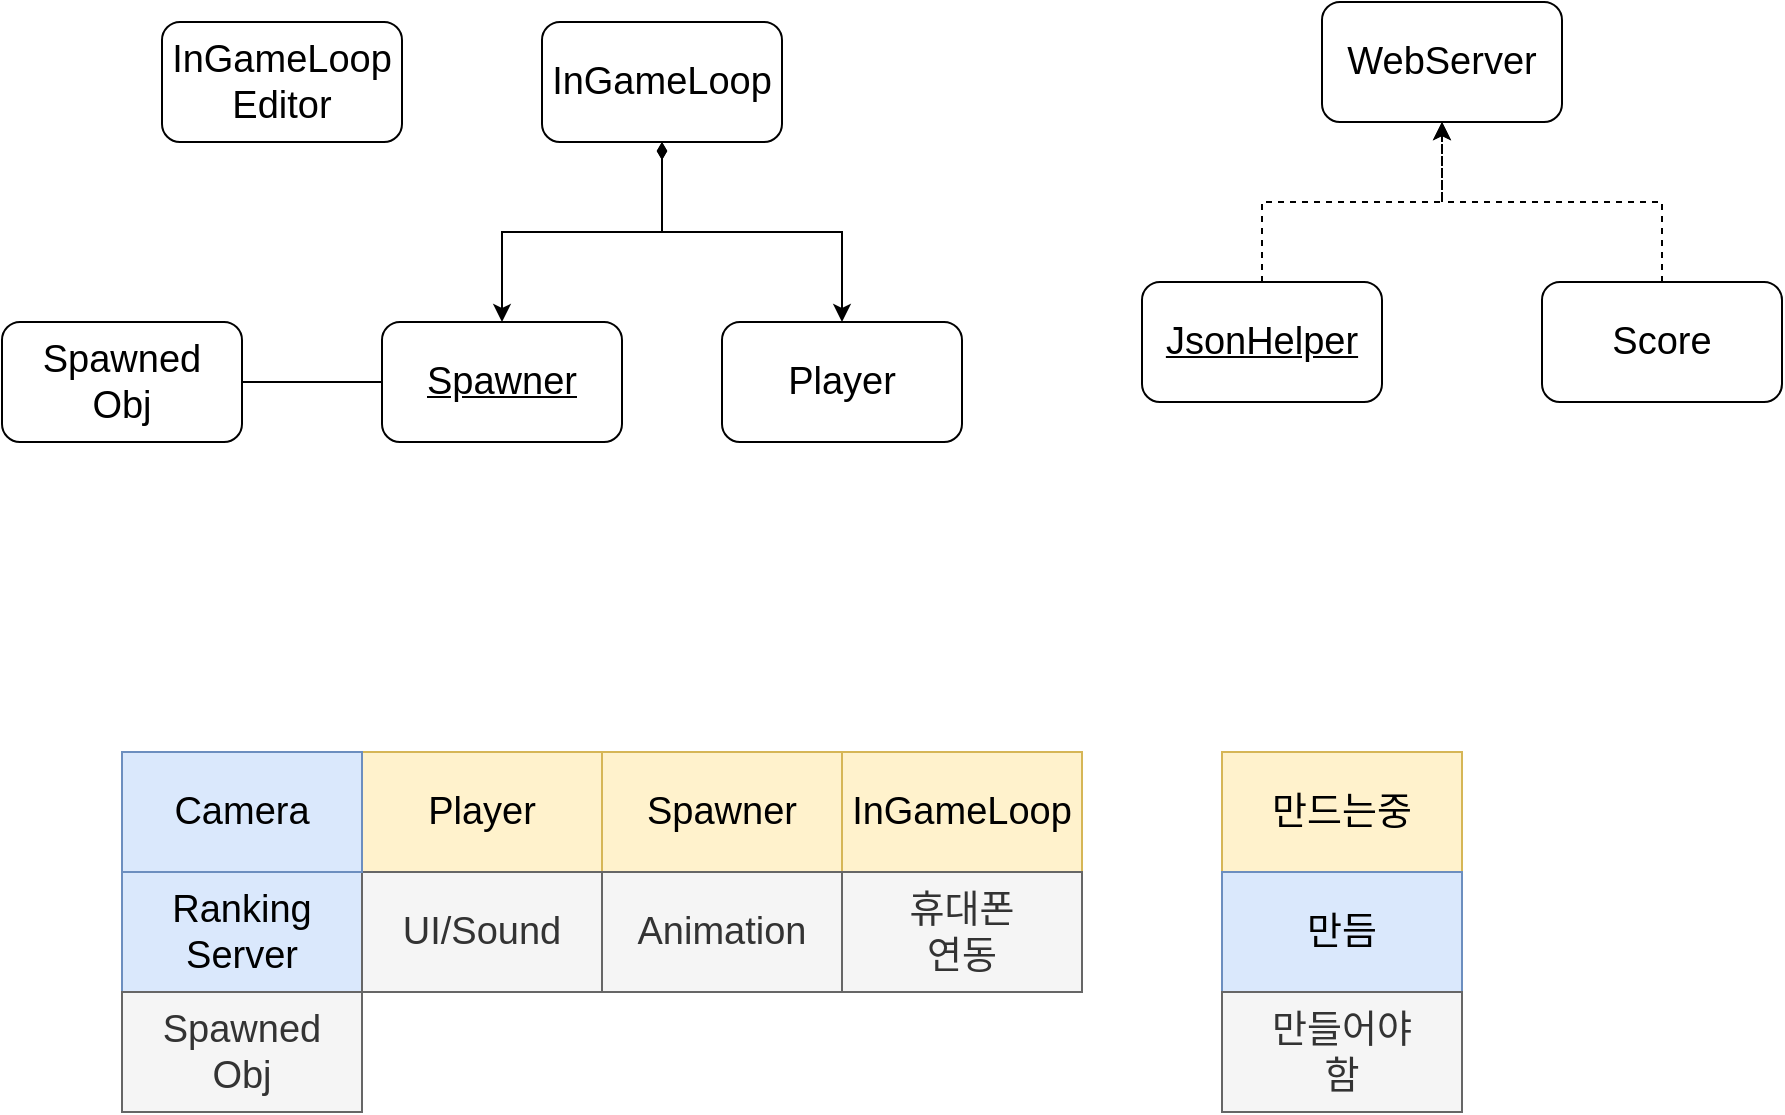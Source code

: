 <mxfile version="13.3.9" type="device"><diagram id="2kzdZ7WVkwFf8qkO5mMi" name="Page-1"><mxGraphModel dx="1595" dy="482" grid="1" gridSize="10" guides="1" tooltips="1" connect="1" arrows="1" fold="1" page="1" pageScale="1" pageWidth="827" pageHeight="1169" math="0" shadow="0"><root><mxCell id="0"/><mxCell id="1" parent="0"/><mxCell id="gn99OCGIYiktxMm-GJGt-1" value="InGameLoop" style="rounded=1;whiteSpace=wrap;html=1;fontSize=19;" parent="1" vertex="1"><mxGeometry x="210" y="160" width="120" height="60" as="geometry"/></mxCell><mxCell id="gn99OCGIYiktxMm-GJGt-5" style="edgeStyle=orthogonalEdgeStyle;rounded=0;orthogonalLoop=1;jettySize=auto;html=1;entryX=0.5;entryY=1;entryDx=0;entryDy=0;fontSize=19;endArrow=diamondThin;endFill=1;startArrow=classic;startFill=1;" parent="1" source="gn99OCGIYiktxMm-GJGt-2" target="gn99OCGIYiktxMm-GJGt-1" edge="1"><mxGeometry relative="1" as="geometry"/></mxCell><mxCell id="gn99OCGIYiktxMm-GJGt-2" value="&lt;u&gt;Spawner&lt;/u&gt;" style="rounded=1;whiteSpace=wrap;html=1;fontSize=19;" parent="1" vertex="1"><mxGeometry x="130" y="310" width="120" height="60" as="geometry"/></mxCell><mxCell id="gn99OCGIYiktxMm-GJGt-6" style="edgeStyle=orthogonalEdgeStyle;rounded=0;orthogonalLoop=1;jettySize=auto;html=1;entryX=0.5;entryY=1;entryDx=0;entryDy=0;fontSize=19;endArrow=diamondThin;endFill=1;startArrow=classic;startFill=1;" parent="1" source="gn99OCGIYiktxMm-GJGt-4" target="gn99OCGIYiktxMm-GJGt-1" edge="1"><mxGeometry relative="1" as="geometry"/></mxCell><mxCell id="gn99OCGIYiktxMm-GJGt-4" value="Player" style="rounded=1;whiteSpace=wrap;html=1;fontSize=19;" parent="1" vertex="1"><mxGeometry x="300" y="310" width="120" height="60" as="geometry"/></mxCell><mxCell id="gn99OCGIYiktxMm-GJGt-8" value="Player" style="rounded=0;whiteSpace=wrap;html=1;fontSize=19;fillColor=#fff2cc;strokeColor=#d6b656;" parent="1" vertex="1"><mxGeometry x="120" y="525" width="120" height="60" as="geometry"/></mxCell><mxCell id="gn99OCGIYiktxMm-GJGt-9" value="Spawner" style="rounded=0;whiteSpace=wrap;html=1;fontSize=19;fillColor=#fff2cc;strokeColor=#d6b656;" parent="1" vertex="1"><mxGeometry x="240" y="525" width="120" height="60" as="geometry"/></mxCell><mxCell id="gn99OCGIYiktxMm-GJGt-10" value="InGameLoop" style="rounded=0;whiteSpace=wrap;html=1;fontSize=19;fillColor=#fff2cc;strokeColor=#d6b656;" parent="1" vertex="1"><mxGeometry x="360" y="525" width="120" height="60" as="geometry"/></mxCell><mxCell id="gn99OCGIYiktxMm-GJGt-11" value="Ranking&lt;br&gt;Server" style="rounded=0;whiteSpace=wrap;html=1;fontSize=19;fillColor=#dae8fc;strokeColor=#6c8ebf;" parent="1" vertex="1"><mxGeometry y="585" width="120" height="60" as="geometry"/></mxCell><mxCell id="gn99OCGIYiktxMm-GJGt-12" value="UI/Sound" style="rounded=0;whiteSpace=wrap;html=1;fontSize=19;fillColor=#f5f5f5;strokeColor=#666666;fontColor=#333333;" parent="1" vertex="1"><mxGeometry x="120" y="585" width="120" height="60" as="geometry"/></mxCell><mxCell id="gn99OCGIYiktxMm-GJGt-13" value="Animation" style="rounded=0;whiteSpace=wrap;html=1;fontSize=19;fillColor=#f5f5f5;strokeColor=#666666;fontColor=#333333;" parent="1" vertex="1"><mxGeometry x="240" y="585" width="120" height="60" as="geometry"/></mxCell><mxCell id="gn99OCGIYiktxMm-GJGt-14" value="휴대폰&lt;br&gt;연동" style="rounded=0;whiteSpace=wrap;html=1;fontSize=19;fillColor=#f5f5f5;strokeColor=#666666;fontColor=#333333;" parent="1" vertex="1"><mxGeometry x="360" y="585" width="120" height="60" as="geometry"/></mxCell><mxCell id="gn99OCGIYiktxMm-GJGt-15" value="Camera" style="rounded=0;whiteSpace=wrap;html=1;fontSize=19;fillColor=#dae8fc;strokeColor=#6c8ebf;" parent="1" vertex="1"><mxGeometry y="525" width="120" height="60" as="geometry"/></mxCell><mxCell id="gn99OCGIYiktxMm-GJGt-16" value="만드는중" style="rounded=0;whiteSpace=wrap;html=1;fontSize=19;fillColor=#fff2cc;strokeColor=#d6b656;" parent="1" vertex="1"><mxGeometry x="550" y="525" width="120" height="60" as="geometry"/></mxCell><mxCell id="gn99OCGIYiktxMm-GJGt-17" value="만듬" style="rounded=0;whiteSpace=wrap;html=1;fontSize=19;fillColor=#dae8fc;strokeColor=#6c8ebf;" parent="1" vertex="1"><mxGeometry x="550" y="585" width="120" height="60" as="geometry"/></mxCell><mxCell id="gn99OCGIYiktxMm-GJGt-18" value="만들어야&lt;br&gt;함" style="rounded=0;whiteSpace=wrap;html=1;fontSize=19;fillColor=#f5f5f5;strokeColor=#666666;fontColor=#333333;" parent="1" vertex="1"><mxGeometry x="550" y="645" width="120" height="60" as="geometry"/></mxCell><mxCell id="gn99OCGIYiktxMm-GJGt-20" style="edgeStyle=orthogonalEdgeStyle;rounded=0;orthogonalLoop=1;jettySize=auto;html=1;startArrow=none;startFill=0;endArrow=none;endFill=0;fontSize=19;" parent="1" source="gn99OCGIYiktxMm-GJGt-19" target="gn99OCGIYiktxMm-GJGt-2" edge="1"><mxGeometry relative="1" as="geometry"/></mxCell><mxCell id="gn99OCGIYiktxMm-GJGt-19" value="&lt;span&gt;Spawned&lt;br&gt;Obj&lt;br&gt;&lt;/span&gt;" style="rounded=1;whiteSpace=wrap;html=1;fontSize=19;fontStyle=0" parent="1" vertex="1"><mxGeometry x="-60" y="310" width="120" height="60" as="geometry"/></mxCell><mxCell id="m3wTb9r10OFEyE2ccmRf-1" value="WebServer" style="rounded=1;whiteSpace=wrap;html=1;fontSize=19;" parent="1" vertex="1"><mxGeometry x="600" y="150" width="120" height="60" as="geometry"/></mxCell><mxCell id="m3wTb9r10OFEyE2ccmRf-4" style="edgeStyle=orthogonalEdgeStyle;rounded=0;orthogonalLoop=1;jettySize=auto;html=1;entryX=0.5;entryY=1;entryDx=0;entryDy=0;dashed=1;" parent="1" source="m3wTb9r10OFEyE2ccmRf-2" target="m3wTb9r10OFEyE2ccmRf-1" edge="1"><mxGeometry relative="1" as="geometry"/></mxCell><mxCell id="m3wTb9r10OFEyE2ccmRf-2" value="JsonHelper" style="rounded=1;whiteSpace=wrap;html=1;fontSize=19;fontStyle=4" parent="1" vertex="1"><mxGeometry x="510" y="290" width="120" height="60" as="geometry"/></mxCell><mxCell id="m3wTb9r10OFEyE2ccmRf-6" style="edgeStyle=orthogonalEdgeStyle;rounded=0;orthogonalLoop=1;jettySize=auto;html=1;dashed=1;" parent="1" source="m3wTb9r10OFEyE2ccmRf-3" edge="1"><mxGeometry relative="1" as="geometry"><mxPoint x="660" y="210" as="targetPoint"/><Array as="points"><mxPoint x="770" y="250"/><mxPoint x="660" y="250"/></Array></mxGeometry></mxCell><mxCell id="m3wTb9r10OFEyE2ccmRf-3" value="Score" style="rounded=1;whiteSpace=wrap;html=1;fontSize=19;" parent="1" vertex="1"><mxGeometry x="710" y="290" width="120" height="60" as="geometry"/></mxCell><mxCell id="m3wTb9r10OFEyE2ccmRf-7" value="InGameLoop&lt;br&gt;Editor" style="rounded=1;whiteSpace=wrap;html=1;fontSize=19;" parent="1" vertex="1"><mxGeometry x="20" y="160" width="120" height="60" as="geometry"/></mxCell><mxCell id="2F9xMPhWInM2cVFSmf5u-1" value="Spawned&lt;br&gt;Obj" style="rounded=0;whiteSpace=wrap;html=1;fontSize=19;fillColor=#f5f5f5;strokeColor=#666666;fontColor=#333333;" vertex="1" parent="1"><mxGeometry y="645" width="120" height="60" as="geometry"/></mxCell></root></mxGraphModel></diagram></mxfile>